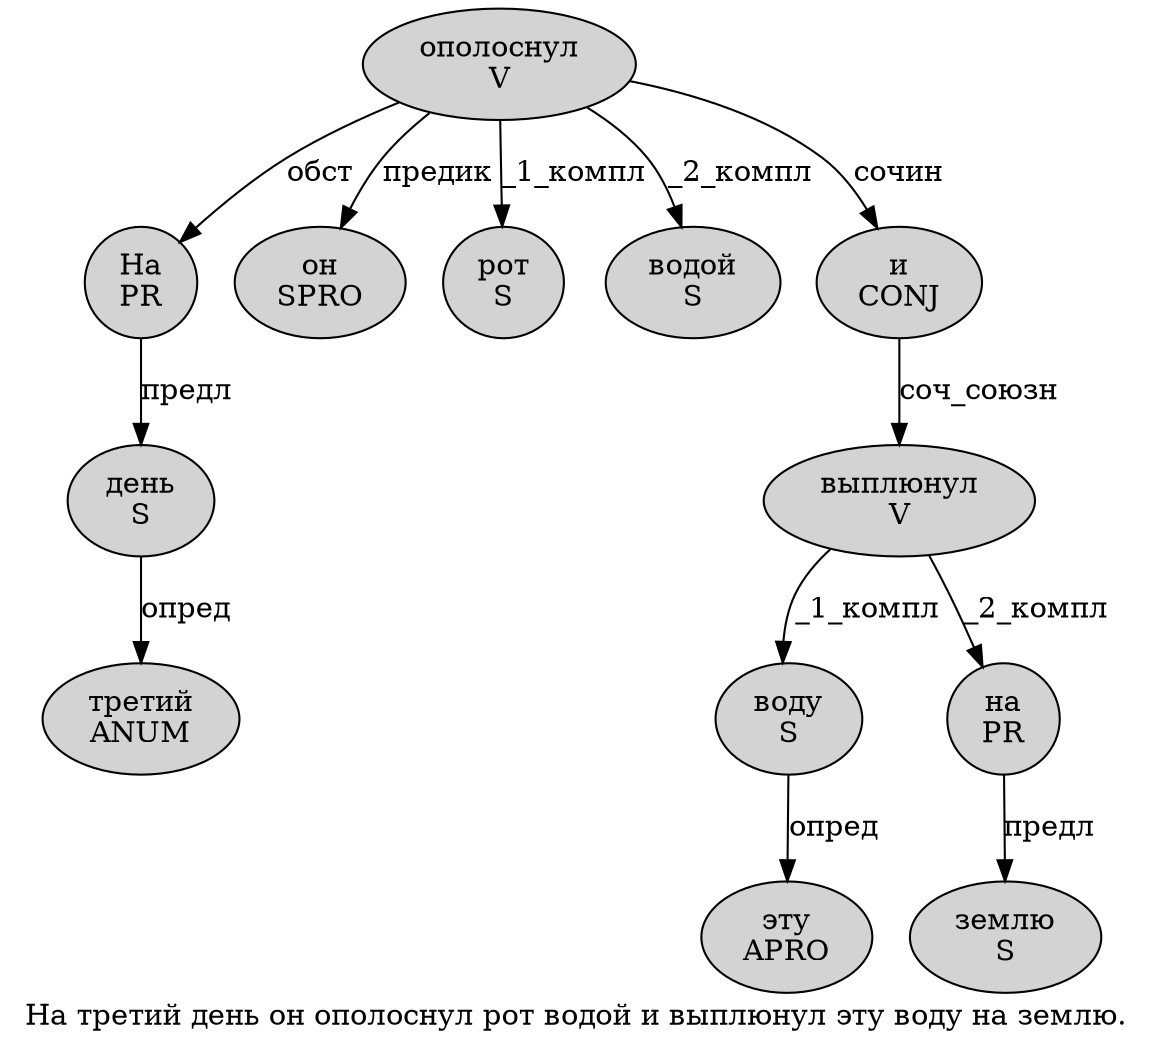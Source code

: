 digraph SENTENCE_601 {
	graph [label="На третий день он ополоснул рот водой и выплюнул эту воду на землю."]
	node [style=filled]
		0 [label="На
PR" color="" fillcolor=lightgray penwidth=1 shape=ellipse]
		1 [label="третий
ANUM" color="" fillcolor=lightgray penwidth=1 shape=ellipse]
		2 [label="день
S" color="" fillcolor=lightgray penwidth=1 shape=ellipse]
		3 [label="он
SPRO" color="" fillcolor=lightgray penwidth=1 shape=ellipse]
		4 [label="ополоснул
V" color="" fillcolor=lightgray penwidth=1 shape=ellipse]
		5 [label="рот
S" color="" fillcolor=lightgray penwidth=1 shape=ellipse]
		6 [label="водой
S" color="" fillcolor=lightgray penwidth=1 shape=ellipse]
		7 [label="и
CONJ" color="" fillcolor=lightgray penwidth=1 shape=ellipse]
		8 [label="выплюнул
V" color="" fillcolor=lightgray penwidth=1 shape=ellipse]
		9 [label="эту
APRO" color="" fillcolor=lightgray penwidth=1 shape=ellipse]
		10 [label="воду
S" color="" fillcolor=lightgray penwidth=1 shape=ellipse]
		11 [label="на
PR" color="" fillcolor=lightgray penwidth=1 shape=ellipse]
		12 [label="землю
S" color="" fillcolor=lightgray penwidth=1 shape=ellipse]
			4 -> 0 [label="обст"]
			4 -> 3 [label="предик"]
			4 -> 5 [label="_1_компл"]
			4 -> 6 [label="_2_компл"]
			4 -> 7 [label="сочин"]
			8 -> 10 [label="_1_компл"]
			8 -> 11 [label="_2_компл"]
			0 -> 2 [label="предл"]
			10 -> 9 [label="опред"]
			7 -> 8 [label="соч_союзн"]
			2 -> 1 [label="опред"]
			11 -> 12 [label="предл"]
}